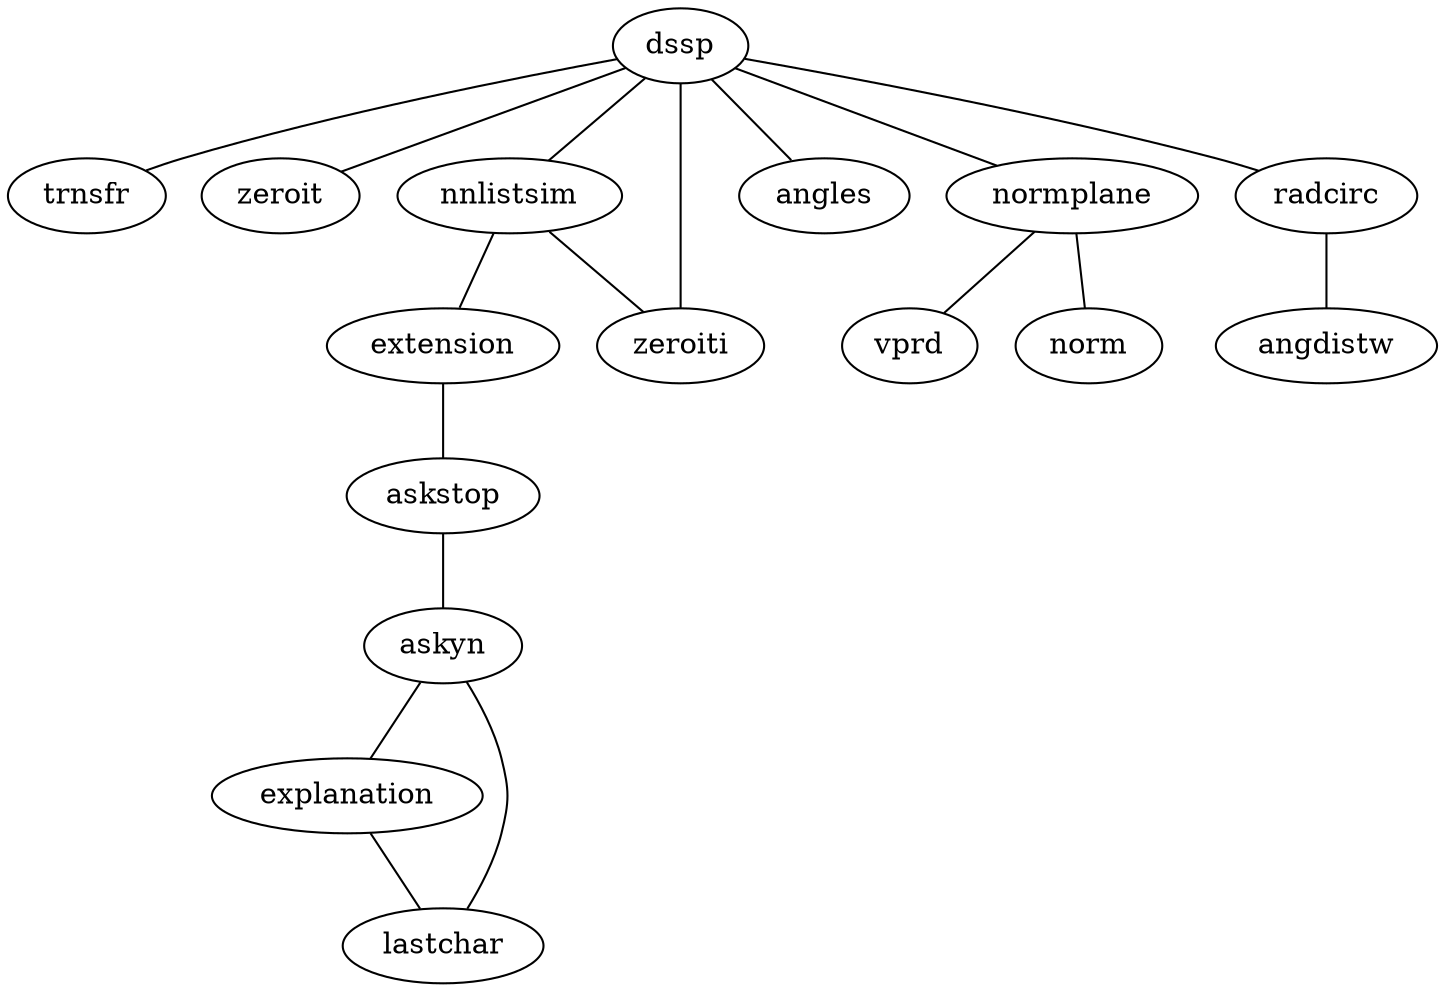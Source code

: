 strict graph dssp { 
dssp--trnsfr
dssp--zeroit
dssp--nnlistsim--extension--askstop--askyn--explanation--lastchar
dssp--nnlistsim--extension--askstop--askyn--lastchar
dssp--nnlistsim--zeroiti
dssp--zeroiti
dssp--angles
dssp--normplane--vprd
dssp--normplane--norm
dssp--radcirc--angdistw
} 
